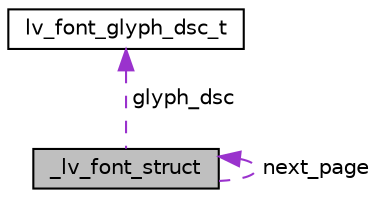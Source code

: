 digraph "_lv_font_struct"
{
 // LATEX_PDF_SIZE
  edge [fontname="Helvetica",fontsize="10",labelfontname="Helvetica",labelfontsize="10"];
  node [fontname="Helvetica",fontsize="10",shape=record];
  Node1 [label="_lv_font_struct",height=0.2,width=0.4,color="black", fillcolor="grey75", style="filled", fontcolor="black",tooltip=" "];
  Node2 -> Node1 [dir="back",color="darkorchid3",fontsize="10",style="dashed",label=" glyph_dsc" ,fontname="Helvetica"];
  Node2 [label="lv_font_glyph_dsc_t",height=0.2,width=0.4,color="black", fillcolor="white", style="filled",URL="$structlv__font__glyph__dsc__t.html",tooltip=" "];
  Node1 -> Node1 [dir="back",color="darkorchid3",fontsize="10",style="dashed",label=" next_page" ,fontname="Helvetica"];
}

